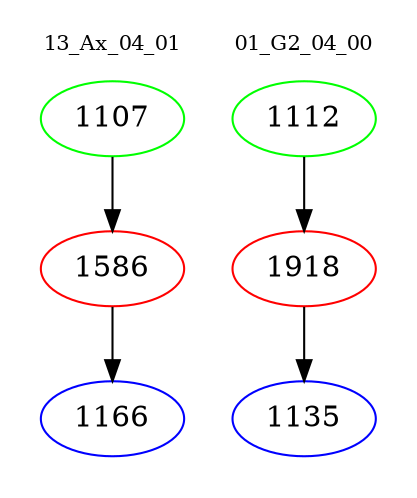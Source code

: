 digraph{
subgraph cluster_0 {
color = white
label = "13_Ax_04_01";
fontsize=10;
T0_1107 [label="1107", color="green"]
T0_1107 -> T0_1586 [color="black"]
T0_1586 [label="1586", color="red"]
T0_1586 -> T0_1166 [color="black"]
T0_1166 [label="1166", color="blue"]
}
subgraph cluster_1 {
color = white
label = "01_G2_04_00";
fontsize=10;
T1_1112 [label="1112", color="green"]
T1_1112 -> T1_1918 [color="black"]
T1_1918 [label="1918", color="red"]
T1_1918 -> T1_1135 [color="black"]
T1_1135 [label="1135", color="blue"]
}
}
